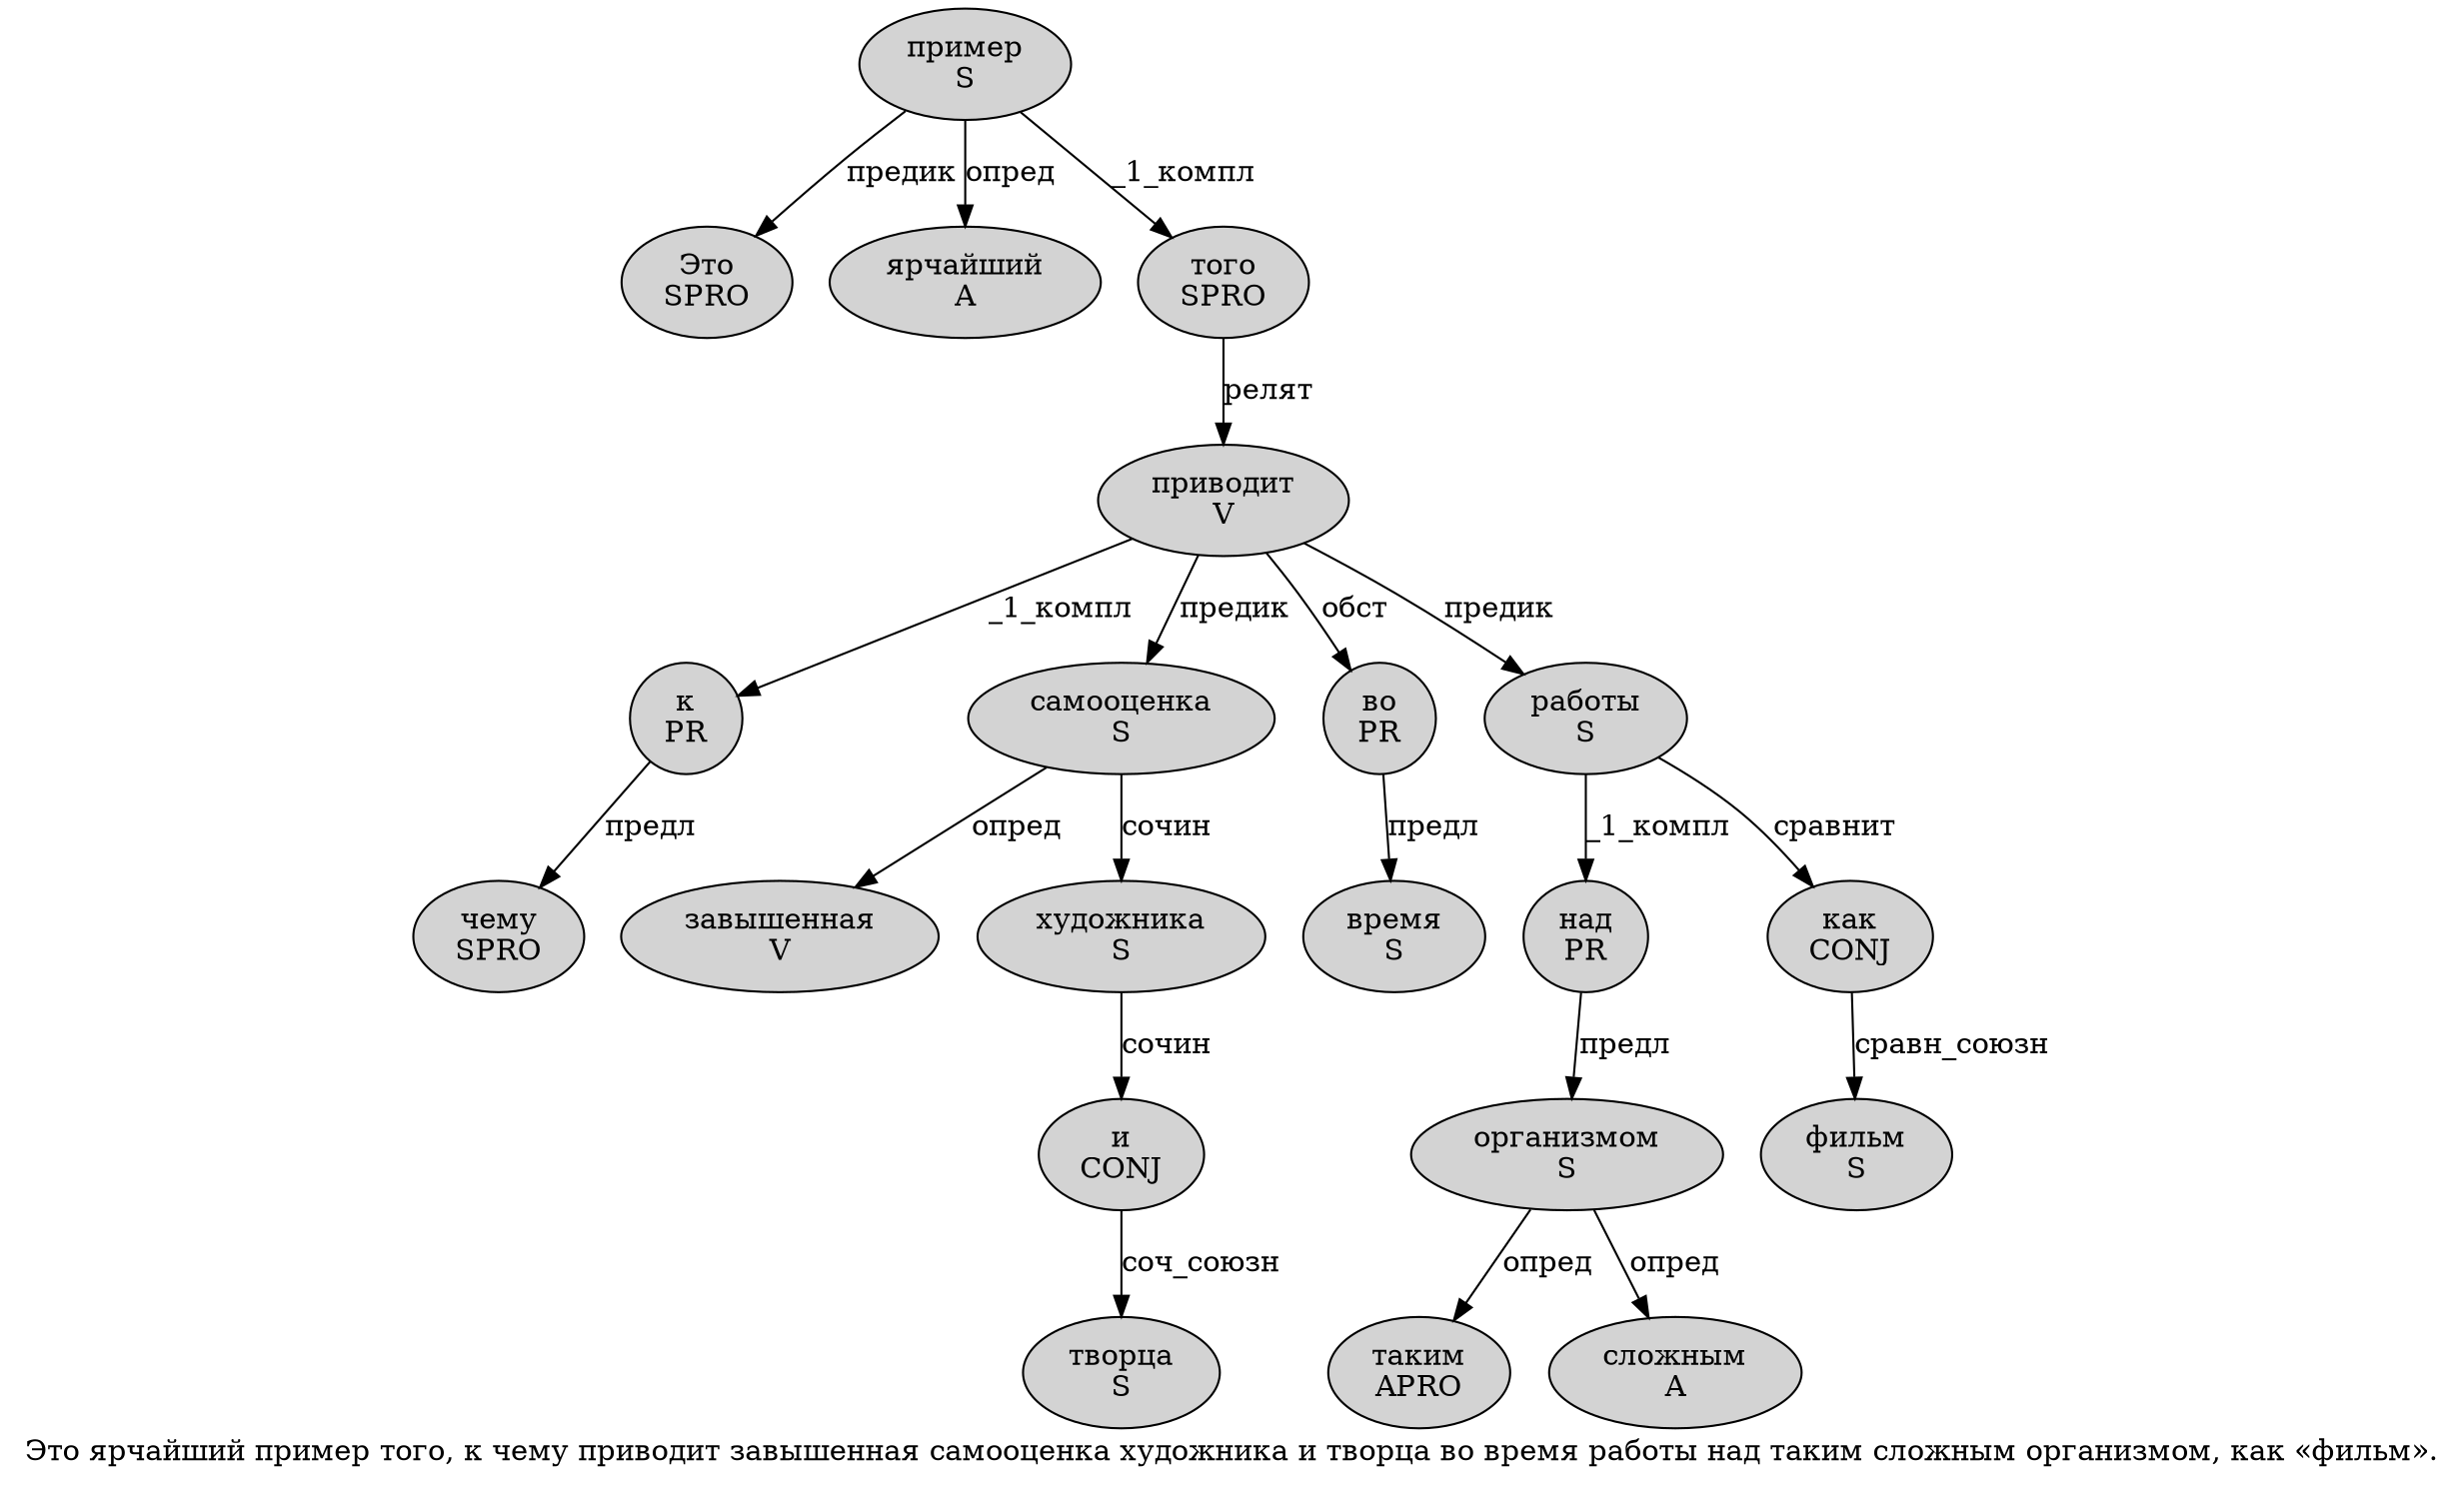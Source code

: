 digraph SENTENCE_2593 {
	graph [label="Это ярчайший пример того, к чему приводит завышенная самооценка художника и творца во время работы над таким сложным организмом, как «фильм»."]
	node [style=filled]
		0 [label="Это
SPRO" color="" fillcolor=lightgray penwidth=1 shape=ellipse]
		1 [label="ярчайший
A" color="" fillcolor=lightgray penwidth=1 shape=ellipse]
		2 [label="пример
S" color="" fillcolor=lightgray penwidth=1 shape=ellipse]
		3 [label="того
SPRO" color="" fillcolor=lightgray penwidth=1 shape=ellipse]
		5 [label="к
PR" color="" fillcolor=lightgray penwidth=1 shape=ellipse]
		6 [label="чему
SPRO" color="" fillcolor=lightgray penwidth=1 shape=ellipse]
		7 [label="приводит
V" color="" fillcolor=lightgray penwidth=1 shape=ellipse]
		8 [label="завышенная
V" color="" fillcolor=lightgray penwidth=1 shape=ellipse]
		9 [label="самооценка
S" color="" fillcolor=lightgray penwidth=1 shape=ellipse]
		10 [label="художника
S" color="" fillcolor=lightgray penwidth=1 shape=ellipse]
		11 [label="и
CONJ" color="" fillcolor=lightgray penwidth=1 shape=ellipse]
		12 [label="творца
S" color="" fillcolor=lightgray penwidth=1 shape=ellipse]
		13 [label="во
PR" color="" fillcolor=lightgray penwidth=1 shape=ellipse]
		14 [label="время
S" color="" fillcolor=lightgray penwidth=1 shape=ellipse]
		15 [label="работы
S" color="" fillcolor=lightgray penwidth=1 shape=ellipse]
		16 [label="над
PR" color="" fillcolor=lightgray penwidth=1 shape=ellipse]
		17 [label="таким
APRO" color="" fillcolor=lightgray penwidth=1 shape=ellipse]
		18 [label="сложным
A" color="" fillcolor=lightgray penwidth=1 shape=ellipse]
		19 [label="организмом
S" color="" fillcolor=lightgray penwidth=1 shape=ellipse]
		21 [label="как
CONJ" color="" fillcolor=lightgray penwidth=1 shape=ellipse]
		23 [label="фильм
S" color="" fillcolor=lightgray penwidth=1 shape=ellipse]
			11 -> 12 [label="соч_союзн"]
			2 -> 0 [label="предик"]
			2 -> 1 [label="опред"]
			2 -> 3 [label="_1_компл"]
			16 -> 19 [label="предл"]
			10 -> 11 [label="сочин"]
			21 -> 23 [label="сравн_союзн"]
			13 -> 14 [label="предл"]
			3 -> 7 [label="релят"]
			15 -> 16 [label="_1_компл"]
			15 -> 21 [label="сравнит"]
			5 -> 6 [label="предл"]
			7 -> 5 [label="_1_компл"]
			7 -> 9 [label="предик"]
			7 -> 13 [label="обст"]
			7 -> 15 [label="предик"]
			9 -> 8 [label="опред"]
			9 -> 10 [label="сочин"]
			19 -> 17 [label="опред"]
			19 -> 18 [label="опред"]
}